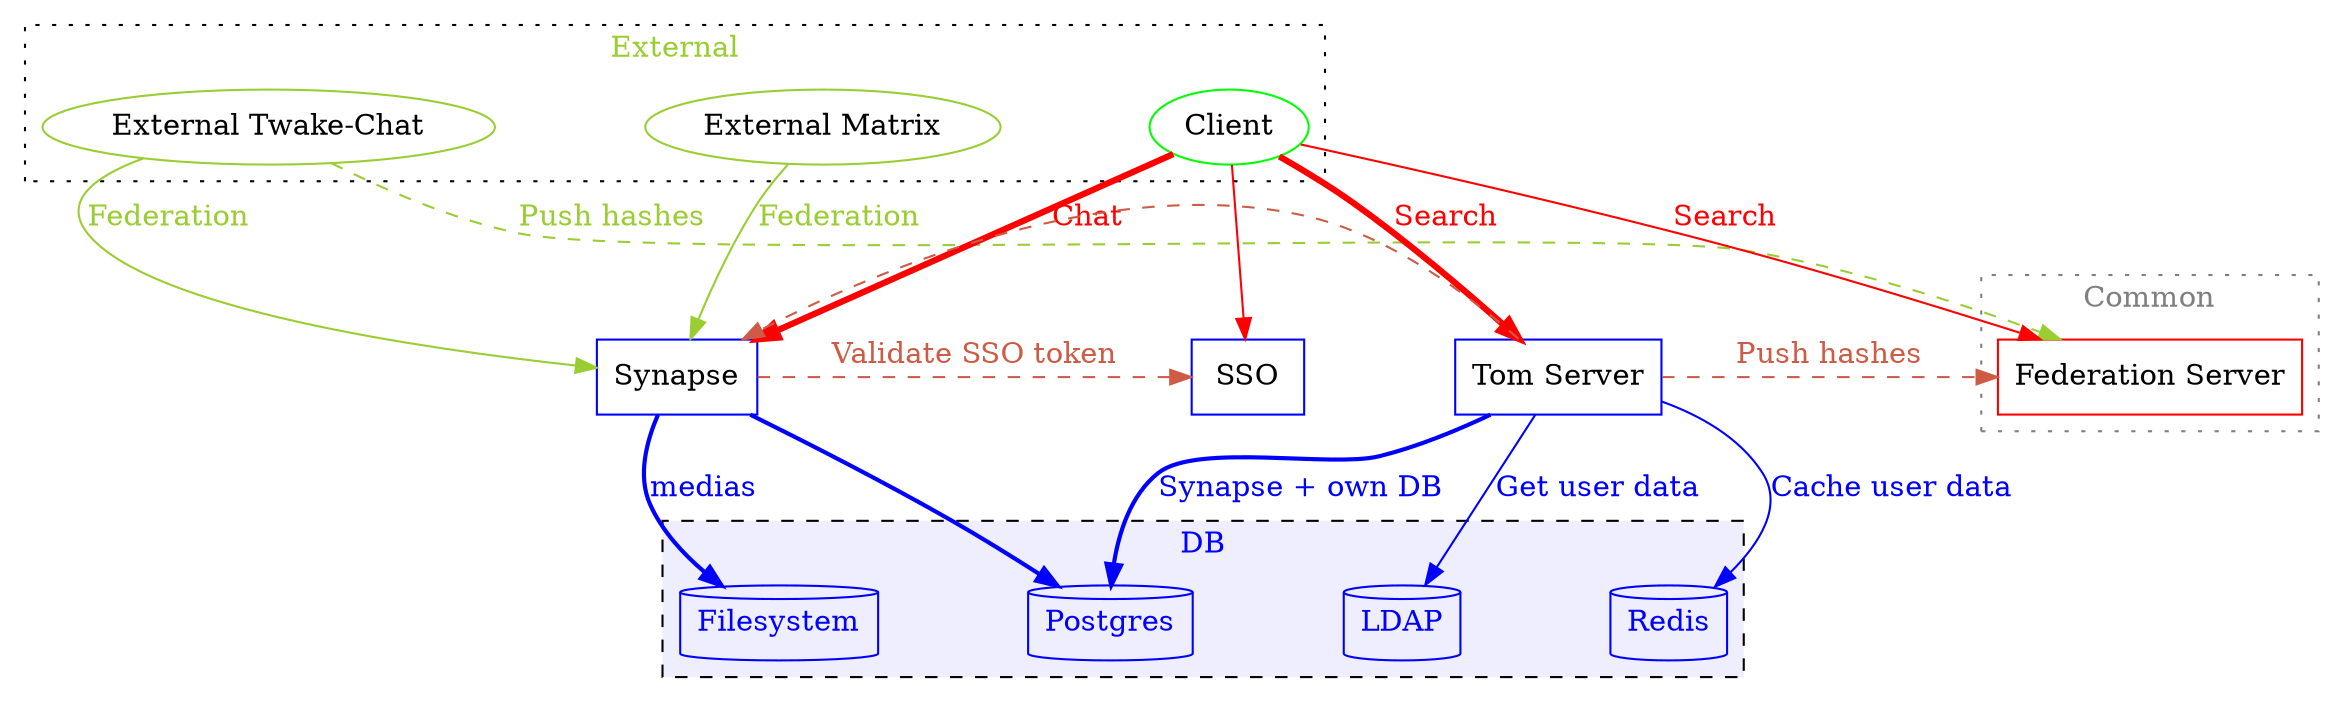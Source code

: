 digraph { 
  nodesep=1
  subgraph cluster_external {
    style=dotted
    label=External
    fontcolor=olivedrab3
    "External Twake-Chat" [color=olivedrab3]
    "External Matrix" [color=olivedrab3]
    "Client" [color=green]
  }
  subgraph cluster_frontends {
    style=invisible
    shape=doubleoctagon
    margin=20
    label=frontends
    color=gray50
    fontcolor=gray50
    "SSO" [color=blue,shape=box,group=frontend]
    "Synapse" [color=blue,fontcolor=black,shape=box]
    "Tom Server" [color=blue,fontcolor=black,shape=box]
  }
  subgraph cluster_db {
    bgcolor="#eeeeff"
    style=dashed
    label=DB
    fontcolor=blue
    "Filesystem" [color=blue,fontcolor=blue,shape=cylinder,group=db]
    "Postgres" [color=blue,fontcolor=blue,shape=cylinder,group=db]
    "Redis" [color=blue,fontcolor=blue,shape=cylinder,group=db]
    "LDAP" [color=blue,fontcolor=blue,shape=cylinder,group=db]
  }
  subgraph cluster_fede {
    style=dotted
    color=gray50
    fontcolor=gray50
    label=Common
    "Federation Server" [color=red,shape=box,group=frontend]
  }
  "Client" -> "SSO" [color=red,fontcolor=red]
  "Client" -> "Synapse" [color=red,fontcolor=red,label=Chat,penwidth=3]
  "Client" -> "Tom Server" [color=red,fontcolor=red,label=Search,penwidth=3]
  "Client" -> "Federation Server" [color=red,fontcolor=red,label=Search]
  "Tom Server" -> "Postgres" [color=blue,label="Synapse + own DB",fontcolor=blue,penwidth=2]
  "Tom Server" -> "LDAP" [color=blue,fontcolor=blue,label="Get user data"]
  "Tom Server" -> "Redis" [color=blue,fontcolor=blue,label="Cache user data"]
  "Tom Server" -> "Federation Server" [constraint=false,color=coral3,fontcolor=coral3,label="Push hashes",style=dashed]
  "Tom Server" -> "Synapse" [constraint=false,color=coral3,fontcolor=red,style=dashed]
  "External Matrix" -> "Synapse" [color=olivedrab3,fontcolor=olivedrab3,label=Federation]
  "External Twake-Chat" -> "Synapse" [color=olivedrab3,fontcolor=olivedrab3,label=Federation]
  "External Twake-Chat" -> "Federation Server" [constraint=false,color=olivedrab3,fontcolor=olivedrab3,label="Push hashes",style=dashed]
  "Synapse" -> "Postgres" [color=blue,fontcolor=blue,penwidth=2]
  "Synapse" -> "Filesystem" [color=blue,label="medias",fontcolor=blue,penwidth=2]
  "Synapse" -> "SSO" [constraint=false,color=coral3,fontcolor=coral3,label="Validate SSO token",style=dashed]
}
